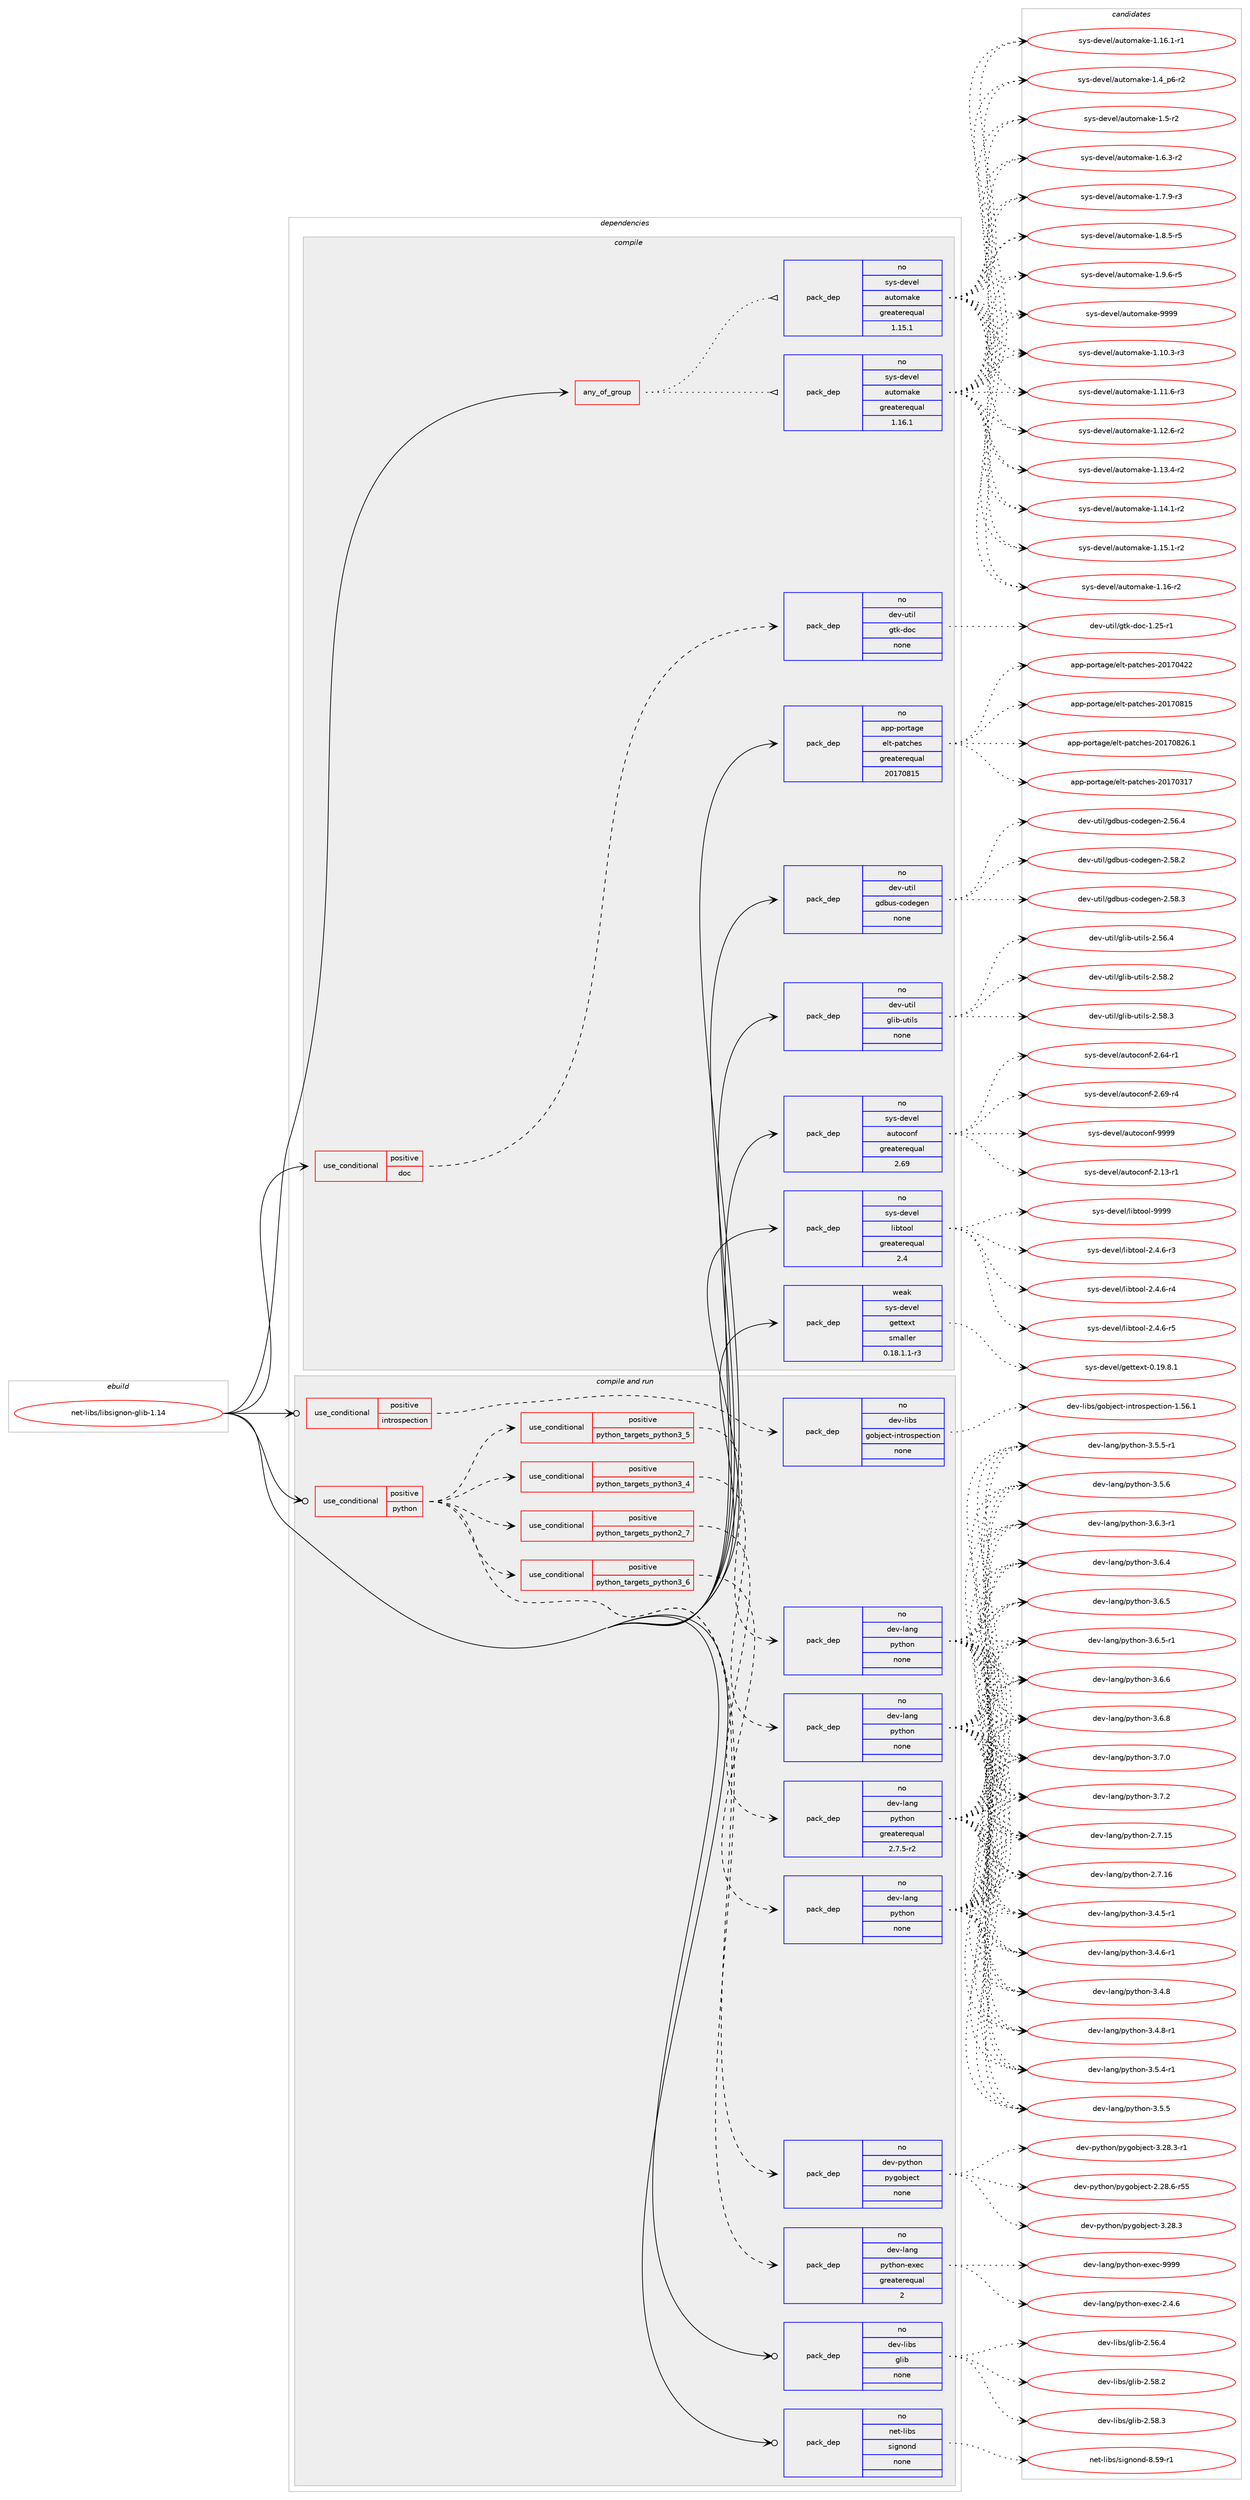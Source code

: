 digraph prolog {

# *************
# Graph options
# *************

newrank=true;
concentrate=true;
compound=true;
graph [rankdir=LR,fontname=Helvetica,fontsize=10,ranksep=1.5];#, ranksep=2.5, nodesep=0.2];
edge  [arrowhead=vee];
node  [fontname=Helvetica,fontsize=10];

# **********
# The ebuild
# **********

subgraph cluster_leftcol {
color=gray;
rank=same;
label=<<i>ebuild</i>>;
id [label="net-libs/libsignon-glib-1.14", color=red, width=4, href="../net-libs/libsignon-glib-1.14.svg"];
}

# ****************
# The dependencies
# ****************

subgraph cluster_midcol {
color=gray;
label=<<i>dependencies</i>>;
subgraph cluster_compile {
fillcolor="#eeeeee";
style=filled;
label=<<i>compile</i>>;
subgraph any26165 {
dependency1660399 [label=<<TABLE BORDER="0" CELLBORDER="1" CELLSPACING="0" CELLPADDING="4"><TR><TD CELLPADDING="10">any_of_group</TD></TR></TABLE>>, shape=none, color=red];subgraph pack1187131 {
dependency1660400 [label=<<TABLE BORDER="0" CELLBORDER="1" CELLSPACING="0" CELLPADDING="4" WIDTH="220"><TR><TD ROWSPAN="6" CELLPADDING="30">pack_dep</TD></TR><TR><TD WIDTH="110">no</TD></TR><TR><TD>sys-devel</TD></TR><TR><TD>automake</TD></TR><TR><TD>greaterequal</TD></TR><TR><TD>1.16.1</TD></TR></TABLE>>, shape=none, color=blue];
}
dependency1660399:e -> dependency1660400:w [weight=20,style="dotted",arrowhead="oinv"];
subgraph pack1187132 {
dependency1660401 [label=<<TABLE BORDER="0" CELLBORDER="1" CELLSPACING="0" CELLPADDING="4" WIDTH="220"><TR><TD ROWSPAN="6" CELLPADDING="30">pack_dep</TD></TR><TR><TD WIDTH="110">no</TD></TR><TR><TD>sys-devel</TD></TR><TR><TD>automake</TD></TR><TR><TD>greaterequal</TD></TR><TR><TD>1.15.1</TD></TR></TABLE>>, shape=none, color=blue];
}
dependency1660399:e -> dependency1660401:w [weight=20,style="dotted",arrowhead="oinv"];
}
id:e -> dependency1660399:w [weight=20,style="solid",arrowhead="vee"];
subgraph cond446315 {
dependency1660402 [label=<<TABLE BORDER="0" CELLBORDER="1" CELLSPACING="0" CELLPADDING="4"><TR><TD ROWSPAN="3" CELLPADDING="10">use_conditional</TD></TR><TR><TD>positive</TD></TR><TR><TD>doc</TD></TR></TABLE>>, shape=none, color=red];
subgraph pack1187133 {
dependency1660403 [label=<<TABLE BORDER="0" CELLBORDER="1" CELLSPACING="0" CELLPADDING="4" WIDTH="220"><TR><TD ROWSPAN="6" CELLPADDING="30">pack_dep</TD></TR><TR><TD WIDTH="110">no</TD></TR><TR><TD>dev-util</TD></TR><TR><TD>gtk-doc</TD></TR><TR><TD>none</TD></TR><TR><TD></TD></TR></TABLE>>, shape=none, color=blue];
}
dependency1660402:e -> dependency1660403:w [weight=20,style="dashed",arrowhead="vee"];
}
id:e -> dependency1660402:w [weight=20,style="solid",arrowhead="vee"];
subgraph pack1187134 {
dependency1660404 [label=<<TABLE BORDER="0" CELLBORDER="1" CELLSPACING="0" CELLPADDING="4" WIDTH="220"><TR><TD ROWSPAN="6" CELLPADDING="30">pack_dep</TD></TR><TR><TD WIDTH="110">no</TD></TR><TR><TD>app-portage</TD></TR><TR><TD>elt-patches</TD></TR><TR><TD>greaterequal</TD></TR><TR><TD>20170815</TD></TR></TABLE>>, shape=none, color=blue];
}
id:e -> dependency1660404:w [weight=20,style="solid",arrowhead="vee"];
subgraph pack1187135 {
dependency1660405 [label=<<TABLE BORDER="0" CELLBORDER="1" CELLSPACING="0" CELLPADDING="4" WIDTH="220"><TR><TD ROWSPAN="6" CELLPADDING="30">pack_dep</TD></TR><TR><TD WIDTH="110">no</TD></TR><TR><TD>dev-util</TD></TR><TR><TD>gdbus-codegen</TD></TR><TR><TD>none</TD></TR><TR><TD></TD></TR></TABLE>>, shape=none, color=blue];
}
id:e -> dependency1660405:w [weight=20,style="solid",arrowhead="vee"];
subgraph pack1187136 {
dependency1660406 [label=<<TABLE BORDER="0" CELLBORDER="1" CELLSPACING="0" CELLPADDING="4" WIDTH="220"><TR><TD ROWSPAN="6" CELLPADDING="30">pack_dep</TD></TR><TR><TD WIDTH="110">no</TD></TR><TR><TD>dev-util</TD></TR><TR><TD>glib-utils</TD></TR><TR><TD>none</TD></TR><TR><TD></TD></TR></TABLE>>, shape=none, color=blue];
}
id:e -> dependency1660406:w [weight=20,style="solid",arrowhead="vee"];
subgraph pack1187137 {
dependency1660407 [label=<<TABLE BORDER="0" CELLBORDER="1" CELLSPACING="0" CELLPADDING="4" WIDTH="220"><TR><TD ROWSPAN="6" CELLPADDING="30">pack_dep</TD></TR><TR><TD WIDTH="110">no</TD></TR><TR><TD>sys-devel</TD></TR><TR><TD>autoconf</TD></TR><TR><TD>greaterequal</TD></TR><TR><TD>2.69</TD></TR></TABLE>>, shape=none, color=blue];
}
id:e -> dependency1660407:w [weight=20,style="solid",arrowhead="vee"];
subgraph pack1187138 {
dependency1660408 [label=<<TABLE BORDER="0" CELLBORDER="1" CELLSPACING="0" CELLPADDING="4" WIDTH="220"><TR><TD ROWSPAN="6" CELLPADDING="30">pack_dep</TD></TR><TR><TD WIDTH="110">no</TD></TR><TR><TD>sys-devel</TD></TR><TR><TD>libtool</TD></TR><TR><TD>greaterequal</TD></TR><TR><TD>2.4</TD></TR></TABLE>>, shape=none, color=blue];
}
id:e -> dependency1660408:w [weight=20,style="solid",arrowhead="vee"];
subgraph pack1187139 {
dependency1660409 [label=<<TABLE BORDER="0" CELLBORDER="1" CELLSPACING="0" CELLPADDING="4" WIDTH="220"><TR><TD ROWSPAN="6" CELLPADDING="30">pack_dep</TD></TR><TR><TD WIDTH="110">weak</TD></TR><TR><TD>sys-devel</TD></TR><TR><TD>gettext</TD></TR><TR><TD>smaller</TD></TR><TR><TD>0.18.1.1-r3</TD></TR></TABLE>>, shape=none, color=blue];
}
id:e -> dependency1660409:w [weight=20,style="solid",arrowhead="vee"];
}
subgraph cluster_compileandrun {
fillcolor="#eeeeee";
style=filled;
label=<<i>compile and run</i>>;
subgraph cond446316 {
dependency1660410 [label=<<TABLE BORDER="0" CELLBORDER="1" CELLSPACING="0" CELLPADDING="4"><TR><TD ROWSPAN="3" CELLPADDING="10">use_conditional</TD></TR><TR><TD>positive</TD></TR><TR><TD>introspection</TD></TR></TABLE>>, shape=none, color=red];
subgraph pack1187140 {
dependency1660411 [label=<<TABLE BORDER="0" CELLBORDER="1" CELLSPACING="0" CELLPADDING="4" WIDTH="220"><TR><TD ROWSPAN="6" CELLPADDING="30">pack_dep</TD></TR><TR><TD WIDTH="110">no</TD></TR><TR><TD>dev-libs</TD></TR><TR><TD>gobject-introspection</TD></TR><TR><TD>none</TD></TR><TR><TD></TD></TR></TABLE>>, shape=none, color=blue];
}
dependency1660410:e -> dependency1660411:w [weight=20,style="dashed",arrowhead="vee"];
}
id:e -> dependency1660410:w [weight=20,style="solid",arrowhead="odotvee"];
subgraph cond446317 {
dependency1660412 [label=<<TABLE BORDER="0" CELLBORDER="1" CELLSPACING="0" CELLPADDING="4"><TR><TD ROWSPAN="3" CELLPADDING="10">use_conditional</TD></TR><TR><TD>positive</TD></TR><TR><TD>python</TD></TR></TABLE>>, shape=none, color=red];
subgraph cond446318 {
dependency1660413 [label=<<TABLE BORDER="0" CELLBORDER="1" CELLSPACING="0" CELLPADDING="4"><TR><TD ROWSPAN="3" CELLPADDING="10">use_conditional</TD></TR><TR><TD>positive</TD></TR><TR><TD>python_targets_python2_7</TD></TR></TABLE>>, shape=none, color=red];
subgraph pack1187141 {
dependency1660414 [label=<<TABLE BORDER="0" CELLBORDER="1" CELLSPACING="0" CELLPADDING="4" WIDTH="220"><TR><TD ROWSPAN="6" CELLPADDING="30">pack_dep</TD></TR><TR><TD WIDTH="110">no</TD></TR><TR><TD>dev-lang</TD></TR><TR><TD>python</TD></TR><TR><TD>greaterequal</TD></TR><TR><TD>2.7.5-r2</TD></TR></TABLE>>, shape=none, color=blue];
}
dependency1660413:e -> dependency1660414:w [weight=20,style="dashed",arrowhead="vee"];
}
dependency1660412:e -> dependency1660413:w [weight=20,style="dashed",arrowhead="vee"];
subgraph cond446319 {
dependency1660415 [label=<<TABLE BORDER="0" CELLBORDER="1" CELLSPACING="0" CELLPADDING="4"><TR><TD ROWSPAN="3" CELLPADDING="10">use_conditional</TD></TR><TR><TD>positive</TD></TR><TR><TD>python_targets_python3_4</TD></TR></TABLE>>, shape=none, color=red];
subgraph pack1187142 {
dependency1660416 [label=<<TABLE BORDER="0" CELLBORDER="1" CELLSPACING="0" CELLPADDING="4" WIDTH="220"><TR><TD ROWSPAN="6" CELLPADDING="30">pack_dep</TD></TR><TR><TD WIDTH="110">no</TD></TR><TR><TD>dev-lang</TD></TR><TR><TD>python</TD></TR><TR><TD>none</TD></TR><TR><TD></TD></TR></TABLE>>, shape=none, color=blue];
}
dependency1660415:e -> dependency1660416:w [weight=20,style="dashed",arrowhead="vee"];
}
dependency1660412:e -> dependency1660415:w [weight=20,style="dashed",arrowhead="vee"];
subgraph cond446320 {
dependency1660417 [label=<<TABLE BORDER="0" CELLBORDER="1" CELLSPACING="0" CELLPADDING="4"><TR><TD ROWSPAN="3" CELLPADDING="10">use_conditional</TD></TR><TR><TD>positive</TD></TR><TR><TD>python_targets_python3_5</TD></TR></TABLE>>, shape=none, color=red];
subgraph pack1187143 {
dependency1660418 [label=<<TABLE BORDER="0" CELLBORDER="1" CELLSPACING="0" CELLPADDING="4" WIDTH="220"><TR><TD ROWSPAN="6" CELLPADDING="30">pack_dep</TD></TR><TR><TD WIDTH="110">no</TD></TR><TR><TD>dev-lang</TD></TR><TR><TD>python</TD></TR><TR><TD>none</TD></TR><TR><TD></TD></TR></TABLE>>, shape=none, color=blue];
}
dependency1660417:e -> dependency1660418:w [weight=20,style="dashed",arrowhead="vee"];
}
dependency1660412:e -> dependency1660417:w [weight=20,style="dashed",arrowhead="vee"];
subgraph cond446321 {
dependency1660419 [label=<<TABLE BORDER="0" CELLBORDER="1" CELLSPACING="0" CELLPADDING="4"><TR><TD ROWSPAN="3" CELLPADDING="10">use_conditional</TD></TR><TR><TD>positive</TD></TR><TR><TD>python_targets_python3_6</TD></TR></TABLE>>, shape=none, color=red];
subgraph pack1187144 {
dependency1660420 [label=<<TABLE BORDER="0" CELLBORDER="1" CELLSPACING="0" CELLPADDING="4" WIDTH="220"><TR><TD ROWSPAN="6" CELLPADDING="30">pack_dep</TD></TR><TR><TD WIDTH="110">no</TD></TR><TR><TD>dev-lang</TD></TR><TR><TD>python</TD></TR><TR><TD>none</TD></TR><TR><TD></TD></TR></TABLE>>, shape=none, color=blue];
}
dependency1660419:e -> dependency1660420:w [weight=20,style="dashed",arrowhead="vee"];
}
dependency1660412:e -> dependency1660419:w [weight=20,style="dashed",arrowhead="vee"];
subgraph pack1187145 {
dependency1660421 [label=<<TABLE BORDER="0" CELLBORDER="1" CELLSPACING="0" CELLPADDING="4" WIDTH="220"><TR><TD ROWSPAN="6" CELLPADDING="30">pack_dep</TD></TR><TR><TD WIDTH="110">no</TD></TR><TR><TD>dev-lang</TD></TR><TR><TD>python-exec</TD></TR><TR><TD>greaterequal</TD></TR><TR><TD>2</TD></TR></TABLE>>, shape=none, color=blue];
}
dependency1660412:e -> dependency1660421:w [weight=20,style="dashed",arrowhead="vee"];
subgraph pack1187146 {
dependency1660422 [label=<<TABLE BORDER="0" CELLBORDER="1" CELLSPACING="0" CELLPADDING="4" WIDTH="220"><TR><TD ROWSPAN="6" CELLPADDING="30">pack_dep</TD></TR><TR><TD WIDTH="110">no</TD></TR><TR><TD>dev-python</TD></TR><TR><TD>pygobject</TD></TR><TR><TD>none</TD></TR><TR><TD></TD></TR></TABLE>>, shape=none, color=blue];
}
dependency1660412:e -> dependency1660422:w [weight=20,style="dashed",arrowhead="vee"];
}
id:e -> dependency1660412:w [weight=20,style="solid",arrowhead="odotvee"];
subgraph pack1187147 {
dependency1660423 [label=<<TABLE BORDER="0" CELLBORDER="1" CELLSPACING="0" CELLPADDING="4" WIDTH="220"><TR><TD ROWSPAN="6" CELLPADDING="30">pack_dep</TD></TR><TR><TD WIDTH="110">no</TD></TR><TR><TD>dev-libs</TD></TR><TR><TD>glib</TD></TR><TR><TD>none</TD></TR><TR><TD></TD></TR></TABLE>>, shape=none, color=blue];
}
id:e -> dependency1660423:w [weight=20,style="solid",arrowhead="odotvee"];
subgraph pack1187148 {
dependency1660424 [label=<<TABLE BORDER="0" CELLBORDER="1" CELLSPACING="0" CELLPADDING="4" WIDTH="220"><TR><TD ROWSPAN="6" CELLPADDING="30">pack_dep</TD></TR><TR><TD WIDTH="110">no</TD></TR><TR><TD>net-libs</TD></TR><TR><TD>signond</TD></TR><TR><TD>none</TD></TR><TR><TD></TD></TR></TABLE>>, shape=none, color=blue];
}
id:e -> dependency1660424:w [weight=20,style="solid",arrowhead="odotvee"];
}
subgraph cluster_run {
fillcolor="#eeeeee";
style=filled;
label=<<i>run</i>>;
}
}

# **************
# The candidates
# **************

subgraph cluster_choices {
rank=same;
color=gray;
label=<<i>candidates</i>>;

subgraph choice1187131 {
color=black;
nodesep=1;
choice11512111545100101118101108479711711611110997107101454946494846514511451 [label="sys-devel/automake-1.10.3-r3", color=red, width=4,href="../sys-devel/automake-1.10.3-r3.svg"];
choice11512111545100101118101108479711711611110997107101454946494946544511451 [label="sys-devel/automake-1.11.6-r3", color=red, width=4,href="../sys-devel/automake-1.11.6-r3.svg"];
choice11512111545100101118101108479711711611110997107101454946495046544511450 [label="sys-devel/automake-1.12.6-r2", color=red, width=4,href="../sys-devel/automake-1.12.6-r2.svg"];
choice11512111545100101118101108479711711611110997107101454946495146524511450 [label="sys-devel/automake-1.13.4-r2", color=red, width=4,href="../sys-devel/automake-1.13.4-r2.svg"];
choice11512111545100101118101108479711711611110997107101454946495246494511450 [label="sys-devel/automake-1.14.1-r2", color=red, width=4,href="../sys-devel/automake-1.14.1-r2.svg"];
choice11512111545100101118101108479711711611110997107101454946495346494511450 [label="sys-devel/automake-1.15.1-r2", color=red, width=4,href="../sys-devel/automake-1.15.1-r2.svg"];
choice1151211154510010111810110847971171161111099710710145494649544511450 [label="sys-devel/automake-1.16-r2", color=red, width=4,href="../sys-devel/automake-1.16-r2.svg"];
choice11512111545100101118101108479711711611110997107101454946495446494511449 [label="sys-devel/automake-1.16.1-r1", color=red, width=4,href="../sys-devel/automake-1.16.1-r1.svg"];
choice115121115451001011181011084797117116111109971071014549465295112544511450 [label="sys-devel/automake-1.4_p6-r2", color=red, width=4,href="../sys-devel/automake-1.4_p6-r2.svg"];
choice11512111545100101118101108479711711611110997107101454946534511450 [label="sys-devel/automake-1.5-r2", color=red, width=4,href="../sys-devel/automake-1.5-r2.svg"];
choice115121115451001011181011084797117116111109971071014549465446514511450 [label="sys-devel/automake-1.6.3-r2", color=red, width=4,href="../sys-devel/automake-1.6.3-r2.svg"];
choice115121115451001011181011084797117116111109971071014549465546574511451 [label="sys-devel/automake-1.7.9-r3", color=red, width=4,href="../sys-devel/automake-1.7.9-r3.svg"];
choice115121115451001011181011084797117116111109971071014549465646534511453 [label="sys-devel/automake-1.8.5-r5", color=red, width=4,href="../sys-devel/automake-1.8.5-r5.svg"];
choice115121115451001011181011084797117116111109971071014549465746544511453 [label="sys-devel/automake-1.9.6-r5", color=red, width=4,href="../sys-devel/automake-1.9.6-r5.svg"];
choice115121115451001011181011084797117116111109971071014557575757 [label="sys-devel/automake-9999", color=red, width=4,href="../sys-devel/automake-9999.svg"];
dependency1660400:e -> choice11512111545100101118101108479711711611110997107101454946494846514511451:w [style=dotted,weight="100"];
dependency1660400:e -> choice11512111545100101118101108479711711611110997107101454946494946544511451:w [style=dotted,weight="100"];
dependency1660400:e -> choice11512111545100101118101108479711711611110997107101454946495046544511450:w [style=dotted,weight="100"];
dependency1660400:e -> choice11512111545100101118101108479711711611110997107101454946495146524511450:w [style=dotted,weight="100"];
dependency1660400:e -> choice11512111545100101118101108479711711611110997107101454946495246494511450:w [style=dotted,weight="100"];
dependency1660400:e -> choice11512111545100101118101108479711711611110997107101454946495346494511450:w [style=dotted,weight="100"];
dependency1660400:e -> choice1151211154510010111810110847971171161111099710710145494649544511450:w [style=dotted,weight="100"];
dependency1660400:e -> choice11512111545100101118101108479711711611110997107101454946495446494511449:w [style=dotted,weight="100"];
dependency1660400:e -> choice115121115451001011181011084797117116111109971071014549465295112544511450:w [style=dotted,weight="100"];
dependency1660400:e -> choice11512111545100101118101108479711711611110997107101454946534511450:w [style=dotted,weight="100"];
dependency1660400:e -> choice115121115451001011181011084797117116111109971071014549465446514511450:w [style=dotted,weight="100"];
dependency1660400:e -> choice115121115451001011181011084797117116111109971071014549465546574511451:w [style=dotted,weight="100"];
dependency1660400:e -> choice115121115451001011181011084797117116111109971071014549465646534511453:w [style=dotted,weight="100"];
dependency1660400:e -> choice115121115451001011181011084797117116111109971071014549465746544511453:w [style=dotted,weight="100"];
dependency1660400:e -> choice115121115451001011181011084797117116111109971071014557575757:w [style=dotted,weight="100"];
}
subgraph choice1187132 {
color=black;
nodesep=1;
choice11512111545100101118101108479711711611110997107101454946494846514511451 [label="sys-devel/automake-1.10.3-r3", color=red, width=4,href="../sys-devel/automake-1.10.3-r3.svg"];
choice11512111545100101118101108479711711611110997107101454946494946544511451 [label="sys-devel/automake-1.11.6-r3", color=red, width=4,href="../sys-devel/automake-1.11.6-r3.svg"];
choice11512111545100101118101108479711711611110997107101454946495046544511450 [label="sys-devel/automake-1.12.6-r2", color=red, width=4,href="../sys-devel/automake-1.12.6-r2.svg"];
choice11512111545100101118101108479711711611110997107101454946495146524511450 [label="sys-devel/automake-1.13.4-r2", color=red, width=4,href="../sys-devel/automake-1.13.4-r2.svg"];
choice11512111545100101118101108479711711611110997107101454946495246494511450 [label="sys-devel/automake-1.14.1-r2", color=red, width=4,href="../sys-devel/automake-1.14.1-r2.svg"];
choice11512111545100101118101108479711711611110997107101454946495346494511450 [label="sys-devel/automake-1.15.1-r2", color=red, width=4,href="../sys-devel/automake-1.15.1-r2.svg"];
choice1151211154510010111810110847971171161111099710710145494649544511450 [label="sys-devel/automake-1.16-r2", color=red, width=4,href="../sys-devel/automake-1.16-r2.svg"];
choice11512111545100101118101108479711711611110997107101454946495446494511449 [label="sys-devel/automake-1.16.1-r1", color=red, width=4,href="../sys-devel/automake-1.16.1-r1.svg"];
choice115121115451001011181011084797117116111109971071014549465295112544511450 [label="sys-devel/automake-1.4_p6-r2", color=red, width=4,href="../sys-devel/automake-1.4_p6-r2.svg"];
choice11512111545100101118101108479711711611110997107101454946534511450 [label="sys-devel/automake-1.5-r2", color=red, width=4,href="../sys-devel/automake-1.5-r2.svg"];
choice115121115451001011181011084797117116111109971071014549465446514511450 [label="sys-devel/automake-1.6.3-r2", color=red, width=4,href="../sys-devel/automake-1.6.3-r2.svg"];
choice115121115451001011181011084797117116111109971071014549465546574511451 [label="sys-devel/automake-1.7.9-r3", color=red, width=4,href="../sys-devel/automake-1.7.9-r3.svg"];
choice115121115451001011181011084797117116111109971071014549465646534511453 [label="sys-devel/automake-1.8.5-r5", color=red, width=4,href="../sys-devel/automake-1.8.5-r5.svg"];
choice115121115451001011181011084797117116111109971071014549465746544511453 [label="sys-devel/automake-1.9.6-r5", color=red, width=4,href="../sys-devel/automake-1.9.6-r5.svg"];
choice115121115451001011181011084797117116111109971071014557575757 [label="sys-devel/automake-9999", color=red, width=4,href="../sys-devel/automake-9999.svg"];
dependency1660401:e -> choice11512111545100101118101108479711711611110997107101454946494846514511451:w [style=dotted,weight="100"];
dependency1660401:e -> choice11512111545100101118101108479711711611110997107101454946494946544511451:w [style=dotted,weight="100"];
dependency1660401:e -> choice11512111545100101118101108479711711611110997107101454946495046544511450:w [style=dotted,weight="100"];
dependency1660401:e -> choice11512111545100101118101108479711711611110997107101454946495146524511450:w [style=dotted,weight="100"];
dependency1660401:e -> choice11512111545100101118101108479711711611110997107101454946495246494511450:w [style=dotted,weight="100"];
dependency1660401:e -> choice11512111545100101118101108479711711611110997107101454946495346494511450:w [style=dotted,weight="100"];
dependency1660401:e -> choice1151211154510010111810110847971171161111099710710145494649544511450:w [style=dotted,weight="100"];
dependency1660401:e -> choice11512111545100101118101108479711711611110997107101454946495446494511449:w [style=dotted,weight="100"];
dependency1660401:e -> choice115121115451001011181011084797117116111109971071014549465295112544511450:w [style=dotted,weight="100"];
dependency1660401:e -> choice11512111545100101118101108479711711611110997107101454946534511450:w [style=dotted,weight="100"];
dependency1660401:e -> choice115121115451001011181011084797117116111109971071014549465446514511450:w [style=dotted,weight="100"];
dependency1660401:e -> choice115121115451001011181011084797117116111109971071014549465546574511451:w [style=dotted,weight="100"];
dependency1660401:e -> choice115121115451001011181011084797117116111109971071014549465646534511453:w [style=dotted,weight="100"];
dependency1660401:e -> choice115121115451001011181011084797117116111109971071014549465746544511453:w [style=dotted,weight="100"];
dependency1660401:e -> choice115121115451001011181011084797117116111109971071014557575757:w [style=dotted,weight="100"];
}
subgraph choice1187133 {
color=black;
nodesep=1;
choice1001011184511711610510847103116107451001119945494650534511449 [label="dev-util/gtk-doc-1.25-r1", color=red, width=4,href="../dev-util/gtk-doc-1.25-r1.svg"];
dependency1660403:e -> choice1001011184511711610510847103116107451001119945494650534511449:w [style=dotted,weight="100"];
}
subgraph choice1187134 {
color=black;
nodesep=1;
choice97112112451121111141169710310147101108116451129711699104101115455048495548514955 [label="app-portage/elt-patches-20170317", color=red, width=4,href="../app-portage/elt-patches-20170317.svg"];
choice97112112451121111141169710310147101108116451129711699104101115455048495548525050 [label="app-portage/elt-patches-20170422", color=red, width=4,href="../app-portage/elt-patches-20170422.svg"];
choice97112112451121111141169710310147101108116451129711699104101115455048495548564953 [label="app-portage/elt-patches-20170815", color=red, width=4,href="../app-portage/elt-patches-20170815.svg"];
choice971121124511211111411697103101471011081164511297116991041011154550484955485650544649 [label="app-portage/elt-patches-20170826.1", color=red, width=4,href="../app-portage/elt-patches-20170826.1.svg"];
dependency1660404:e -> choice97112112451121111141169710310147101108116451129711699104101115455048495548514955:w [style=dotted,weight="100"];
dependency1660404:e -> choice97112112451121111141169710310147101108116451129711699104101115455048495548525050:w [style=dotted,weight="100"];
dependency1660404:e -> choice97112112451121111141169710310147101108116451129711699104101115455048495548564953:w [style=dotted,weight="100"];
dependency1660404:e -> choice971121124511211111411697103101471011081164511297116991041011154550484955485650544649:w [style=dotted,weight="100"];
}
subgraph choice1187135 {
color=black;
nodesep=1;
choice100101118451171161051084710310098117115459911110010110310111045504653544652 [label="dev-util/gdbus-codegen-2.56.4", color=red, width=4,href="../dev-util/gdbus-codegen-2.56.4.svg"];
choice100101118451171161051084710310098117115459911110010110310111045504653564650 [label="dev-util/gdbus-codegen-2.58.2", color=red, width=4,href="../dev-util/gdbus-codegen-2.58.2.svg"];
choice100101118451171161051084710310098117115459911110010110310111045504653564651 [label="dev-util/gdbus-codegen-2.58.3", color=red, width=4,href="../dev-util/gdbus-codegen-2.58.3.svg"];
dependency1660405:e -> choice100101118451171161051084710310098117115459911110010110310111045504653544652:w [style=dotted,weight="100"];
dependency1660405:e -> choice100101118451171161051084710310098117115459911110010110310111045504653564650:w [style=dotted,weight="100"];
dependency1660405:e -> choice100101118451171161051084710310098117115459911110010110310111045504653564651:w [style=dotted,weight="100"];
}
subgraph choice1187136 {
color=black;
nodesep=1;
choice1001011184511711610510847103108105984511711610510811545504653544652 [label="dev-util/glib-utils-2.56.4", color=red, width=4,href="../dev-util/glib-utils-2.56.4.svg"];
choice1001011184511711610510847103108105984511711610510811545504653564650 [label="dev-util/glib-utils-2.58.2", color=red, width=4,href="../dev-util/glib-utils-2.58.2.svg"];
choice1001011184511711610510847103108105984511711610510811545504653564651 [label="dev-util/glib-utils-2.58.3", color=red, width=4,href="../dev-util/glib-utils-2.58.3.svg"];
dependency1660406:e -> choice1001011184511711610510847103108105984511711610510811545504653544652:w [style=dotted,weight="100"];
dependency1660406:e -> choice1001011184511711610510847103108105984511711610510811545504653564650:w [style=dotted,weight="100"];
dependency1660406:e -> choice1001011184511711610510847103108105984511711610510811545504653564651:w [style=dotted,weight="100"];
}
subgraph choice1187137 {
color=black;
nodesep=1;
choice1151211154510010111810110847971171161119911111010245504649514511449 [label="sys-devel/autoconf-2.13-r1", color=red, width=4,href="../sys-devel/autoconf-2.13-r1.svg"];
choice1151211154510010111810110847971171161119911111010245504654524511449 [label="sys-devel/autoconf-2.64-r1", color=red, width=4,href="../sys-devel/autoconf-2.64-r1.svg"];
choice1151211154510010111810110847971171161119911111010245504654574511452 [label="sys-devel/autoconf-2.69-r4", color=red, width=4,href="../sys-devel/autoconf-2.69-r4.svg"];
choice115121115451001011181011084797117116111991111101024557575757 [label="sys-devel/autoconf-9999", color=red, width=4,href="../sys-devel/autoconf-9999.svg"];
dependency1660407:e -> choice1151211154510010111810110847971171161119911111010245504649514511449:w [style=dotted,weight="100"];
dependency1660407:e -> choice1151211154510010111810110847971171161119911111010245504654524511449:w [style=dotted,weight="100"];
dependency1660407:e -> choice1151211154510010111810110847971171161119911111010245504654574511452:w [style=dotted,weight="100"];
dependency1660407:e -> choice115121115451001011181011084797117116111991111101024557575757:w [style=dotted,weight="100"];
}
subgraph choice1187138 {
color=black;
nodesep=1;
choice1151211154510010111810110847108105981161111111084550465246544511451 [label="sys-devel/libtool-2.4.6-r3", color=red, width=4,href="../sys-devel/libtool-2.4.6-r3.svg"];
choice1151211154510010111810110847108105981161111111084550465246544511452 [label="sys-devel/libtool-2.4.6-r4", color=red, width=4,href="../sys-devel/libtool-2.4.6-r4.svg"];
choice1151211154510010111810110847108105981161111111084550465246544511453 [label="sys-devel/libtool-2.4.6-r5", color=red, width=4,href="../sys-devel/libtool-2.4.6-r5.svg"];
choice1151211154510010111810110847108105981161111111084557575757 [label="sys-devel/libtool-9999", color=red, width=4,href="../sys-devel/libtool-9999.svg"];
dependency1660408:e -> choice1151211154510010111810110847108105981161111111084550465246544511451:w [style=dotted,weight="100"];
dependency1660408:e -> choice1151211154510010111810110847108105981161111111084550465246544511452:w [style=dotted,weight="100"];
dependency1660408:e -> choice1151211154510010111810110847108105981161111111084550465246544511453:w [style=dotted,weight="100"];
dependency1660408:e -> choice1151211154510010111810110847108105981161111111084557575757:w [style=dotted,weight="100"];
}
subgraph choice1187139 {
color=black;
nodesep=1;
choice1151211154510010111810110847103101116116101120116454846495746564649 [label="sys-devel/gettext-0.19.8.1", color=red, width=4,href="../sys-devel/gettext-0.19.8.1.svg"];
dependency1660409:e -> choice1151211154510010111810110847103101116116101120116454846495746564649:w [style=dotted,weight="100"];
}
subgraph choice1187140 {
color=black;
nodesep=1;
choice1001011184510810598115471031119810610199116451051101161141111151121019911610511111045494653544649 [label="dev-libs/gobject-introspection-1.56.1", color=red, width=4,href="../dev-libs/gobject-introspection-1.56.1.svg"];
dependency1660411:e -> choice1001011184510810598115471031119810610199116451051101161141111151121019911610511111045494653544649:w [style=dotted,weight="100"];
}
subgraph choice1187141 {
color=black;
nodesep=1;
choice10010111845108971101034711212111610411111045504655464953 [label="dev-lang/python-2.7.15", color=red, width=4,href="../dev-lang/python-2.7.15.svg"];
choice10010111845108971101034711212111610411111045504655464954 [label="dev-lang/python-2.7.16", color=red, width=4,href="../dev-lang/python-2.7.16.svg"];
choice1001011184510897110103471121211161041111104551465246534511449 [label="dev-lang/python-3.4.5-r1", color=red, width=4,href="../dev-lang/python-3.4.5-r1.svg"];
choice1001011184510897110103471121211161041111104551465246544511449 [label="dev-lang/python-3.4.6-r1", color=red, width=4,href="../dev-lang/python-3.4.6-r1.svg"];
choice100101118451089711010347112121116104111110455146524656 [label="dev-lang/python-3.4.8", color=red, width=4,href="../dev-lang/python-3.4.8.svg"];
choice1001011184510897110103471121211161041111104551465246564511449 [label="dev-lang/python-3.4.8-r1", color=red, width=4,href="../dev-lang/python-3.4.8-r1.svg"];
choice1001011184510897110103471121211161041111104551465346524511449 [label="dev-lang/python-3.5.4-r1", color=red, width=4,href="../dev-lang/python-3.5.4-r1.svg"];
choice100101118451089711010347112121116104111110455146534653 [label="dev-lang/python-3.5.5", color=red, width=4,href="../dev-lang/python-3.5.5.svg"];
choice1001011184510897110103471121211161041111104551465346534511449 [label="dev-lang/python-3.5.5-r1", color=red, width=4,href="../dev-lang/python-3.5.5-r1.svg"];
choice100101118451089711010347112121116104111110455146534654 [label="dev-lang/python-3.5.6", color=red, width=4,href="../dev-lang/python-3.5.6.svg"];
choice1001011184510897110103471121211161041111104551465446514511449 [label="dev-lang/python-3.6.3-r1", color=red, width=4,href="../dev-lang/python-3.6.3-r1.svg"];
choice100101118451089711010347112121116104111110455146544652 [label="dev-lang/python-3.6.4", color=red, width=4,href="../dev-lang/python-3.6.4.svg"];
choice100101118451089711010347112121116104111110455146544653 [label="dev-lang/python-3.6.5", color=red, width=4,href="../dev-lang/python-3.6.5.svg"];
choice1001011184510897110103471121211161041111104551465446534511449 [label="dev-lang/python-3.6.5-r1", color=red, width=4,href="../dev-lang/python-3.6.5-r1.svg"];
choice100101118451089711010347112121116104111110455146544654 [label="dev-lang/python-3.6.6", color=red, width=4,href="../dev-lang/python-3.6.6.svg"];
choice100101118451089711010347112121116104111110455146544656 [label="dev-lang/python-3.6.8", color=red, width=4,href="../dev-lang/python-3.6.8.svg"];
choice100101118451089711010347112121116104111110455146554648 [label="dev-lang/python-3.7.0", color=red, width=4,href="../dev-lang/python-3.7.0.svg"];
choice100101118451089711010347112121116104111110455146554650 [label="dev-lang/python-3.7.2", color=red, width=4,href="../dev-lang/python-3.7.2.svg"];
dependency1660414:e -> choice10010111845108971101034711212111610411111045504655464953:w [style=dotted,weight="100"];
dependency1660414:e -> choice10010111845108971101034711212111610411111045504655464954:w [style=dotted,weight="100"];
dependency1660414:e -> choice1001011184510897110103471121211161041111104551465246534511449:w [style=dotted,weight="100"];
dependency1660414:e -> choice1001011184510897110103471121211161041111104551465246544511449:w [style=dotted,weight="100"];
dependency1660414:e -> choice100101118451089711010347112121116104111110455146524656:w [style=dotted,weight="100"];
dependency1660414:e -> choice1001011184510897110103471121211161041111104551465246564511449:w [style=dotted,weight="100"];
dependency1660414:e -> choice1001011184510897110103471121211161041111104551465346524511449:w [style=dotted,weight="100"];
dependency1660414:e -> choice100101118451089711010347112121116104111110455146534653:w [style=dotted,weight="100"];
dependency1660414:e -> choice1001011184510897110103471121211161041111104551465346534511449:w [style=dotted,weight="100"];
dependency1660414:e -> choice100101118451089711010347112121116104111110455146534654:w [style=dotted,weight="100"];
dependency1660414:e -> choice1001011184510897110103471121211161041111104551465446514511449:w [style=dotted,weight="100"];
dependency1660414:e -> choice100101118451089711010347112121116104111110455146544652:w [style=dotted,weight="100"];
dependency1660414:e -> choice100101118451089711010347112121116104111110455146544653:w [style=dotted,weight="100"];
dependency1660414:e -> choice1001011184510897110103471121211161041111104551465446534511449:w [style=dotted,weight="100"];
dependency1660414:e -> choice100101118451089711010347112121116104111110455146544654:w [style=dotted,weight="100"];
dependency1660414:e -> choice100101118451089711010347112121116104111110455146544656:w [style=dotted,weight="100"];
dependency1660414:e -> choice100101118451089711010347112121116104111110455146554648:w [style=dotted,weight="100"];
dependency1660414:e -> choice100101118451089711010347112121116104111110455146554650:w [style=dotted,weight="100"];
}
subgraph choice1187142 {
color=black;
nodesep=1;
choice10010111845108971101034711212111610411111045504655464953 [label="dev-lang/python-2.7.15", color=red, width=4,href="../dev-lang/python-2.7.15.svg"];
choice10010111845108971101034711212111610411111045504655464954 [label="dev-lang/python-2.7.16", color=red, width=4,href="../dev-lang/python-2.7.16.svg"];
choice1001011184510897110103471121211161041111104551465246534511449 [label="dev-lang/python-3.4.5-r1", color=red, width=4,href="../dev-lang/python-3.4.5-r1.svg"];
choice1001011184510897110103471121211161041111104551465246544511449 [label="dev-lang/python-3.4.6-r1", color=red, width=4,href="../dev-lang/python-3.4.6-r1.svg"];
choice100101118451089711010347112121116104111110455146524656 [label="dev-lang/python-3.4.8", color=red, width=4,href="../dev-lang/python-3.4.8.svg"];
choice1001011184510897110103471121211161041111104551465246564511449 [label="dev-lang/python-3.4.8-r1", color=red, width=4,href="../dev-lang/python-3.4.8-r1.svg"];
choice1001011184510897110103471121211161041111104551465346524511449 [label="dev-lang/python-3.5.4-r1", color=red, width=4,href="../dev-lang/python-3.5.4-r1.svg"];
choice100101118451089711010347112121116104111110455146534653 [label="dev-lang/python-3.5.5", color=red, width=4,href="../dev-lang/python-3.5.5.svg"];
choice1001011184510897110103471121211161041111104551465346534511449 [label="dev-lang/python-3.5.5-r1", color=red, width=4,href="../dev-lang/python-3.5.5-r1.svg"];
choice100101118451089711010347112121116104111110455146534654 [label="dev-lang/python-3.5.6", color=red, width=4,href="../dev-lang/python-3.5.6.svg"];
choice1001011184510897110103471121211161041111104551465446514511449 [label="dev-lang/python-3.6.3-r1", color=red, width=4,href="../dev-lang/python-3.6.3-r1.svg"];
choice100101118451089711010347112121116104111110455146544652 [label="dev-lang/python-3.6.4", color=red, width=4,href="../dev-lang/python-3.6.4.svg"];
choice100101118451089711010347112121116104111110455146544653 [label="dev-lang/python-3.6.5", color=red, width=4,href="../dev-lang/python-3.6.5.svg"];
choice1001011184510897110103471121211161041111104551465446534511449 [label="dev-lang/python-3.6.5-r1", color=red, width=4,href="../dev-lang/python-3.6.5-r1.svg"];
choice100101118451089711010347112121116104111110455146544654 [label="dev-lang/python-3.6.6", color=red, width=4,href="../dev-lang/python-3.6.6.svg"];
choice100101118451089711010347112121116104111110455146544656 [label="dev-lang/python-3.6.8", color=red, width=4,href="../dev-lang/python-3.6.8.svg"];
choice100101118451089711010347112121116104111110455146554648 [label="dev-lang/python-3.7.0", color=red, width=4,href="../dev-lang/python-3.7.0.svg"];
choice100101118451089711010347112121116104111110455146554650 [label="dev-lang/python-3.7.2", color=red, width=4,href="../dev-lang/python-3.7.2.svg"];
dependency1660416:e -> choice10010111845108971101034711212111610411111045504655464953:w [style=dotted,weight="100"];
dependency1660416:e -> choice10010111845108971101034711212111610411111045504655464954:w [style=dotted,weight="100"];
dependency1660416:e -> choice1001011184510897110103471121211161041111104551465246534511449:w [style=dotted,weight="100"];
dependency1660416:e -> choice1001011184510897110103471121211161041111104551465246544511449:w [style=dotted,weight="100"];
dependency1660416:e -> choice100101118451089711010347112121116104111110455146524656:w [style=dotted,weight="100"];
dependency1660416:e -> choice1001011184510897110103471121211161041111104551465246564511449:w [style=dotted,weight="100"];
dependency1660416:e -> choice1001011184510897110103471121211161041111104551465346524511449:w [style=dotted,weight="100"];
dependency1660416:e -> choice100101118451089711010347112121116104111110455146534653:w [style=dotted,weight="100"];
dependency1660416:e -> choice1001011184510897110103471121211161041111104551465346534511449:w [style=dotted,weight="100"];
dependency1660416:e -> choice100101118451089711010347112121116104111110455146534654:w [style=dotted,weight="100"];
dependency1660416:e -> choice1001011184510897110103471121211161041111104551465446514511449:w [style=dotted,weight="100"];
dependency1660416:e -> choice100101118451089711010347112121116104111110455146544652:w [style=dotted,weight="100"];
dependency1660416:e -> choice100101118451089711010347112121116104111110455146544653:w [style=dotted,weight="100"];
dependency1660416:e -> choice1001011184510897110103471121211161041111104551465446534511449:w [style=dotted,weight="100"];
dependency1660416:e -> choice100101118451089711010347112121116104111110455146544654:w [style=dotted,weight="100"];
dependency1660416:e -> choice100101118451089711010347112121116104111110455146544656:w [style=dotted,weight="100"];
dependency1660416:e -> choice100101118451089711010347112121116104111110455146554648:w [style=dotted,weight="100"];
dependency1660416:e -> choice100101118451089711010347112121116104111110455146554650:w [style=dotted,weight="100"];
}
subgraph choice1187143 {
color=black;
nodesep=1;
choice10010111845108971101034711212111610411111045504655464953 [label="dev-lang/python-2.7.15", color=red, width=4,href="../dev-lang/python-2.7.15.svg"];
choice10010111845108971101034711212111610411111045504655464954 [label="dev-lang/python-2.7.16", color=red, width=4,href="../dev-lang/python-2.7.16.svg"];
choice1001011184510897110103471121211161041111104551465246534511449 [label="dev-lang/python-3.4.5-r1", color=red, width=4,href="../dev-lang/python-3.4.5-r1.svg"];
choice1001011184510897110103471121211161041111104551465246544511449 [label="dev-lang/python-3.4.6-r1", color=red, width=4,href="../dev-lang/python-3.4.6-r1.svg"];
choice100101118451089711010347112121116104111110455146524656 [label="dev-lang/python-3.4.8", color=red, width=4,href="../dev-lang/python-3.4.8.svg"];
choice1001011184510897110103471121211161041111104551465246564511449 [label="dev-lang/python-3.4.8-r1", color=red, width=4,href="../dev-lang/python-3.4.8-r1.svg"];
choice1001011184510897110103471121211161041111104551465346524511449 [label="dev-lang/python-3.5.4-r1", color=red, width=4,href="../dev-lang/python-3.5.4-r1.svg"];
choice100101118451089711010347112121116104111110455146534653 [label="dev-lang/python-3.5.5", color=red, width=4,href="../dev-lang/python-3.5.5.svg"];
choice1001011184510897110103471121211161041111104551465346534511449 [label="dev-lang/python-3.5.5-r1", color=red, width=4,href="../dev-lang/python-3.5.5-r1.svg"];
choice100101118451089711010347112121116104111110455146534654 [label="dev-lang/python-3.5.6", color=red, width=4,href="../dev-lang/python-3.5.6.svg"];
choice1001011184510897110103471121211161041111104551465446514511449 [label="dev-lang/python-3.6.3-r1", color=red, width=4,href="../dev-lang/python-3.6.3-r1.svg"];
choice100101118451089711010347112121116104111110455146544652 [label="dev-lang/python-3.6.4", color=red, width=4,href="../dev-lang/python-3.6.4.svg"];
choice100101118451089711010347112121116104111110455146544653 [label="dev-lang/python-3.6.5", color=red, width=4,href="../dev-lang/python-3.6.5.svg"];
choice1001011184510897110103471121211161041111104551465446534511449 [label="dev-lang/python-3.6.5-r1", color=red, width=4,href="../dev-lang/python-3.6.5-r1.svg"];
choice100101118451089711010347112121116104111110455146544654 [label="dev-lang/python-3.6.6", color=red, width=4,href="../dev-lang/python-3.6.6.svg"];
choice100101118451089711010347112121116104111110455146544656 [label="dev-lang/python-3.6.8", color=red, width=4,href="../dev-lang/python-3.6.8.svg"];
choice100101118451089711010347112121116104111110455146554648 [label="dev-lang/python-3.7.0", color=red, width=4,href="../dev-lang/python-3.7.0.svg"];
choice100101118451089711010347112121116104111110455146554650 [label="dev-lang/python-3.7.2", color=red, width=4,href="../dev-lang/python-3.7.2.svg"];
dependency1660418:e -> choice10010111845108971101034711212111610411111045504655464953:w [style=dotted,weight="100"];
dependency1660418:e -> choice10010111845108971101034711212111610411111045504655464954:w [style=dotted,weight="100"];
dependency1660418:e -> choice1001011184510897110103471121211161041111104551465246534511449:w [style=dotted,weight="100"];
dependency1660418:e -> choice1001011184510897110103471121211161041111104551465246544511449:w [style=dotted,weight="100"];
dependency1660418:e -> choice100101118451089711010347112121116104111110455146524656:w [style=dotted,weight="100"];
dependency1660418:e -> choice1001011184510897110103471121211161041111104551465246564511449:w [style=dotted,weight="100"];
dependency1660418:e -> choice1001011184510897110103471121211161041111104551465346524511449:w [style=dotted,weight="100"];
dependency1660418:e -> choice100101118451089711010347112121116104111110455146534653:w [style=dotted,weight="100"];
dependency1660418:e -> choice1001011184510897110103471121211161041111104551465346534511449:w [style=dotted,weight="100"];
dependency1660418:e -> choice100101118451089711010347112121116104111110455146534654:w [style=dotted,weight="100"];
dependency1660418:e -> choice1001011184510897110103471121211161041111104551465446514511449:w [style=dotted,weight="100"];
dependency1660418:e -> choice100101118451089711010347112121116104111110455146544652:w [style=dotted,weight="100"];
dependency1660418:e -> choice100101118451089711010347112121116104111110455146544653:w [style=dotted,weight="100"];
dependency1660418:e -> choice1001011184510897110103471121211161041111104551465446534511449:w [style=dotted,weight="100"];
dependency1660418:e -> choice100101118451089711010347112121116104111110455146544654:w [style=dotted,weight="100"];
dependency1660418:e -> choice100101118451089711010347112121116104111110455146544656:w [style=dotted,weight="100"];
dependency1660418:e -> choice100101118451089711010347112121116104111110455146554648:w [style=dotted,weight="100"];
dependency1660418:e -> choice100101118451089711010347112121116104111110455146554650:w [style=dotted,weight="100"];
}
subgraph choice1187144 {
color=black;
nodesep=1;
choice10010111845108971101034711212111610411111045504655464953 [label="dev-lang/python-2.7.15", color=red, width=4,href="../dev-lang/python-2.7.15.svg"];
choice10010111845108971101034711212111610411111045504655464954 [label="dev-lang/python-2.7.16", color=red, width=4,href="../dev-lang/python-2.7.16.svg"];
choice1001011184510897110103471121211161041111104551465246534511449 [label="dev-lang/python-3.4.5-r1", color=red, width=4,href="../dev-lang/python-3.4.5-r1.svg"];
choice1001011184510897110103471121211161041111104551465246544511449 [label="dev-lang/python-3.4.6-r1", color=red, width=4,href="../dev-lang/python-3.4.6-r1.svg"];
choice100101118451089711010347112121116104111110455146524656 [label="dev-lang/python-3.4.8", color=red, width=4,href="../dev-lang/python-3.4.8.svg"];
choice1001011184510897110103471121211161041111104551465246564511449 [label="dev-lang/python-3.4.8-r1", color=red, width=4,href="../dev-lang/python-3.4.8-r1.svg"];
choice1001011184510897110103471121211161041111104551465346524511449 [label="dev-lang/python-3.5.4-r1", color=red, width=4,href="../dev-lang/python-3.5.4-r1.svg"];
choice100101118451089711010347112121116104111110455146534653 [label="dev-lang/python-3.5.5", color=red, width=4,href="../dev-lang/python-3.5.5.svg"];
choice1001011184510897110103471121211161041111104551465346534511449 [label="dev-lang/python-3.5.5-r1", color=red, width=4,href="../dev-lang/python-3.5.5-r1.svg"];
choice100101118451089711010347112121116104111110455146534654 [label="dev-lang/python-3.5.6", color=red, width=4,href="../dev-lang/python-3.5.6.svg"];
choice1001011184510897110103471121211161041111104551465446514511449 [label="dev-lang/python-3.6.3-r1", color=red, width=4,href="../dev-lang/python-3.6.3-r1.svg"];
choice100101118451089711010347112121116104111110455146544652 [label="dev-lang/python-3.6.4", color=red, width=4,href="../dev-lang/python-3.6.4.svg"];
choice100101118451089711010347112121116104111110455146544653 [label="dev-lang/python-3.6.5", color=red, width=4,href="../dev-lang/python-3.6.5.svg"];
choice1001011184510897110103471121211161041111104551465446534511449 [label="dev-lang/python-3.6.5-r1", color=red, width=4,href="../dev-lang/python-3.6.5-r1.svg"];
choice100101118451089711010347112121116104111110455146544654 [label="dev-lang/python-3.6.6", color=red, width=4,href="../dev-lang/python-3.6.6.svg"];
choice100101118451089711010347112121116104111110455146544656 [label="dev-lang/python-3.6.8", color=red, width=4,href="../dev-lang/python-3.6.8.svg"];
choice100101118451089711010347112121116104111110455146554648 [label="dev-lang/python-3.7.0", color=red, width=4,href="../dev-lang/python-3.7.0.svg"];
choice100101118451089711010347112121116104111110455146554650 [label="dev-lang/python-3.7.2", color=red, width=4,href="../dev-lang/python-3.7.2.svg"];
dependency1660420:e -> choice10010111845108971101034711212111610411111045504655464953:w [style=dotted,weight="100"];
dependency1660420:e -> choice10010111845108971101034711212111610411111045504655464954:w [style=dotted,weight="100"];
dependency1660420:e -> choice1001011184510897110103471121211161041111104551465246534511449:w [style=dotted,weight="100"];
dependency1660420:e -> choice1001011184510897110103471121211161041111104551465246544511449:w [style=dotted,weight="100"];
dependency1660420:e -> choice100101118451089711010347112121116104111110455146524656:w [style=dotted,weight="100"];
dependency1660420:e -> choice1001011184510897110103471121211161041111104551465246564511449:w [style=dotted,weight="100"];
dependency1660420:e -> choice1001011184510897110103471121211161041111104551465346524511449:w [style=dotted,weight="100"];
dependency1660420:e -> choice100101118451089711010347112121116104111110455146534653:w [style=dotted,weight="100"];
dependency1660420:e -> choice1001011184510897110103471121211161041111104551465346534511449:w [style=dotted,weight="100"];
dependency1660420:e -> choice100101118451089711010347112121116104111110455146534654:w [style=dotted,weight="100"];
dependency1660420:e -> choice1001011184510897110103471121211161041111104551465446514511449:w [style=dotted,weight="100"];
dependency1660420:e -> choice100101118451089711010347112121116104111110455146544652:w [style=dotted,weight="100"];
dependency1660420:e -> choice100101118451089711010347112121116104111110455146544653:w [style=dotted,weight="100"];
dependency1660420:e -> choice1001011184510897110103471121211161041111104551465446534511449:w [style=dotted,weight="100"];
dependency1660420:e -> choice100101118451089711010347112121116104111110455146544654:w [style=dotted,weight="100"];
dependency1660420:e -> choice100101118451089711010347112121116104111110455146544656:w [style=dotted,weight="100"];
dependency1660420:e -> choice100101118451089711010347112121116104111110455146554648:w [style=dotted,weight="100"];
dependency1660420:e -> choice100101118451089711010347112121116104111110455146554650:w [style=dotted,weight="100"];
}
subgraph choice1187145 {
color=black;
nodesep=1;
choice1001011184510897110103471121211161041111104510112010199455046524654 [label="dev-lang/python-exec-2.4.6", color=red, width=4,href="../dev-lang/python-exec-2.4.6.svg"];
choice10010111845108971101034711212111610411111045101120101994557575757 [label="dev-lang/python-exec-9999", color=red, width=4,href="../dev-lang/python-exec-9999.svg"];
dependency1660421:e -> choice1001011184510897110103471121211161041111104510112010199455046524654:w [style=dotted,weight="100"];
dependency1660421:e -> choice10010111845108971101034711212111610411111045101120101994557575757:w [style=dotted,weight="100"];
}
subgraph choice1187146 {
color=black;
nodesep=1;
choice1001011184511212111610411111047112121103111981061019911645504650564654451145353 [label="dev-python/pygobject-2.28.6-r55", color=red, width=4,href="../dev-python/pygobject-2.28.6-r55.svg"];
choice1001011184511212111610411111047112121103111981061019911645514650564651 [label="dev-python/pygobject-3.28.3", color=red, width=4,href="../dev-python/pygobject-3.28.3.svg"];
choice10010111845112121116104111110471121211031119810610199116455146505646514511449 [label="dev-python/pygobject-3.28.3-r1", color=red, width=4,href="../dev-python/pygobject-3.28.3-r1.svg"];
dependency1660422:e -> choice1001011184511212111610411111047112121103111981061019911645504650564654451145353:w [style=dotted,weight="100"];
dependency1660422:e -> choice1001011184511212111610411111047112121103111981061019911645514650564651:w [style=dotted,weight="100"];
dependency1660422:e -> choice10010111845112121116104111110471121211031119810610199116455146505646514511449:w [style=dotted,weight="100"];
}
subgraph choice1187147 {
color=black;
nodesep=1;
choice1001011184510810598115471031081059845504653544652 [label="dev-libs/glib-2.56.4", color=red, width=4,href="../dev-libs/glib-2.56.4.svg"];
choice1001011184510810598115471031081059845504653564650 [label="dev-libs/glib-2.58.2", color=red, width=4,href="../dev-libs/glib-2.58.2.svg"];
choice1001011184510810598115471031081059845504653564651 [label="dev-libs/glib-2.58.3", color=red, width=4,href="../dev-libs/glib-2.58.3.svg"];
dependency1660423:e -> choice1001011184510810598115471031081059845504653544652:w [style=dotted,weight="100"];
dependency1660423:e -> choice1001011184510810598115471031081059845504653564650:w [style=dotted,weight="100"];
dependency1660423:e -> choice1001011184510810598115471031081059845504653564651:w [style=dotted,weight="100"];
}
subgraph choice1187148 {
color=black;
nodesep=1;
choice11010111645108105981154711510510311011111010045564653574511449 [label="net-libs/signond-8.59-r1", color=red, width=4,href="../net-libs/signond-8.59-r1.svg"];
dependency1660424:e -> choice11010111645108105981154711510510311011111010045564653574511449:w [style=dotted,weight="100"];
}
}

}
